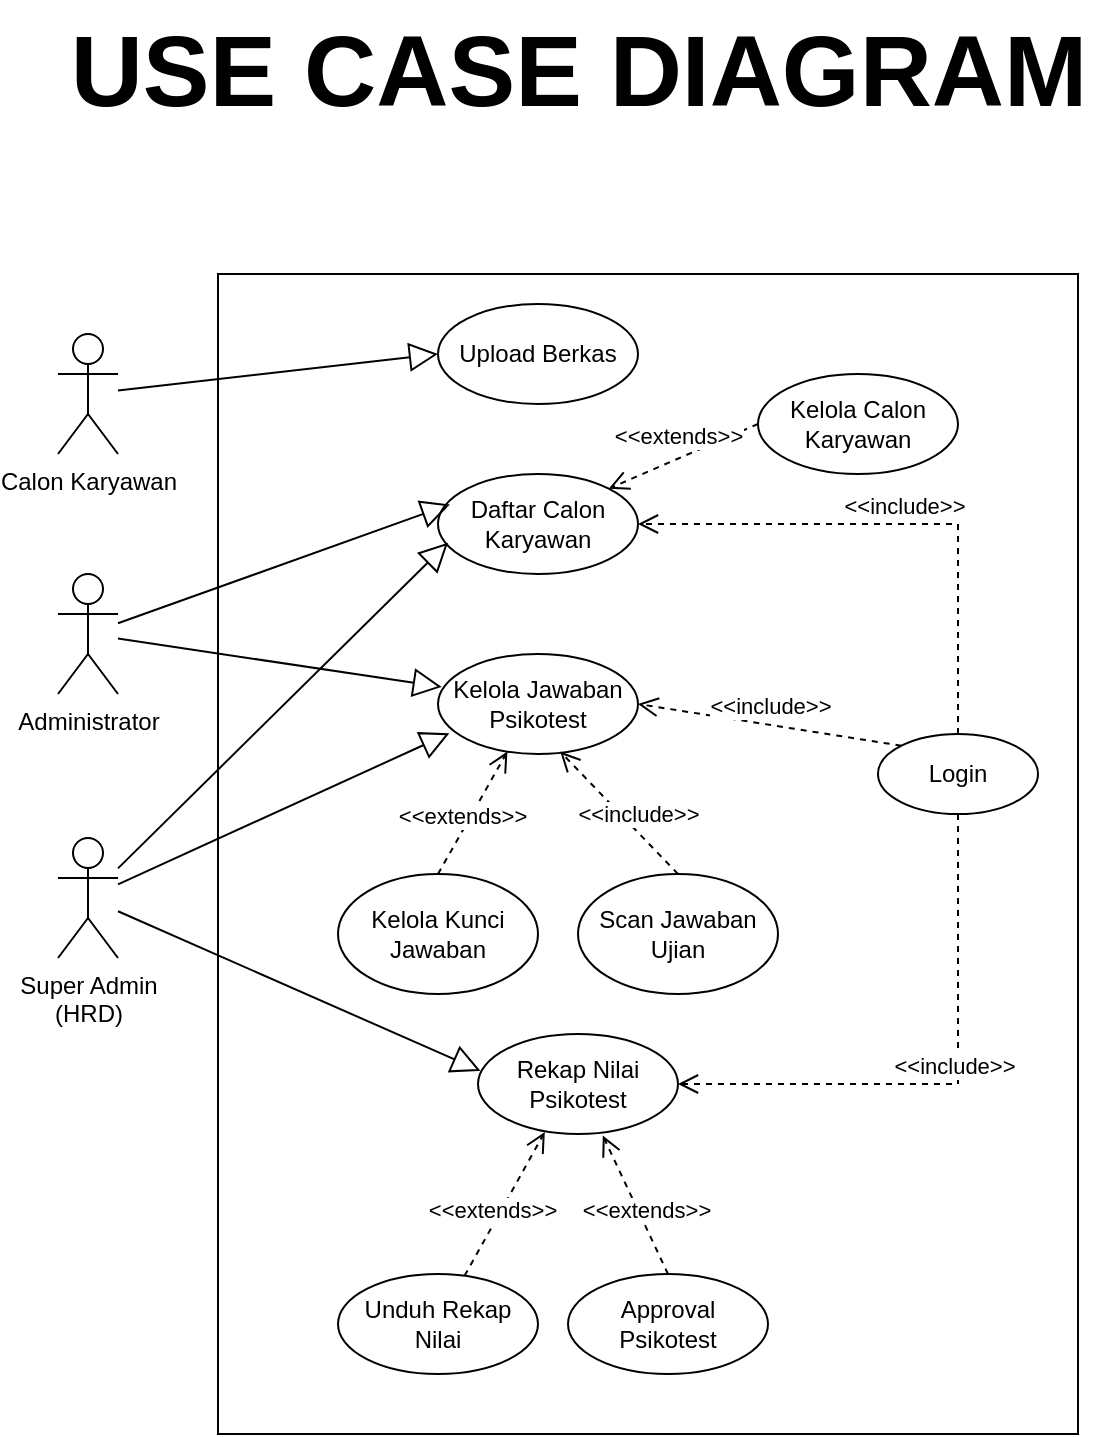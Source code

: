 <mxfile version="26.0.11" pages="2">
  <diagram name="USE CASE DIAGRAM" id="6T4qsqivxqvrZ7MX3iYm">
    <mxGraphModel dx="2100" dy="1044" grid="1" gridSize="10" guides="1" tooltips="1" connect="1" arrows="1" fold="1" page="1" pageScale="1" pageWidth="850" pageHeight="1100" math="0" shadow="0">
      <root>
        <mxCell id="0" />
        <mxCell id="1" parent="0" />
        <mxCell id="-LnCVVdrkijfgitVFEL--1" value="Calon Karyawan" style="shape=umlActor;verticalLabelPosition=bottom;verticalAlign=top;html=1;outlineConnect=0;" parent="1" vertex="1">
          <mxGeometry x="70" y="200" width="30" height="60" as="geometry" />
        </mxCell>
        <mxCell id="-LnCVVdrkijfgitVFEL--4" value="" style="html=1;whiteSpace=wrap;fillColor=default;glass=0;rounded=0;shadow=0;" parent="1" vertex="1">
          <mxGeometry x="150" y="170" width="430" height="580" as="geometry" />
        </mxCell>
        <mxCell id="-LnCVVdrkijfgitVFEL--5" value="Super Admin&lt;br&gt;(HRD)" style="shape=umlActor;verticalLabelPosition=bottom;verticalAlign=top;html=1;outlineConnect=0;" parent="1" vertex="1">
          <mxGeometry x="70" y="452" width="30" height="60" as="geometry" />
        </mxCell>
        <mxCell id="-LnCVVdrkijfgitVFEL--6" value="Login" style="ellipse;whiteSpace=wrap;html=1;" parent="1" vertex="1">
          <mxGeometry x="480" y="400" width="80" height="40" as="geometry" />
        </mxCell>
        <mxCell id="-LnCVVdrkijfgitVFEL--7" value="Upload Berkas" style="ellipse;whiteSpace=wrap;html=1;" parent="1" vertex="1">
          <mxGeometry x="260" y="185" width="100" height="50" as="geometry" />
        </mxCell>
        <mxCell id="-LnCVVdrkijfgitVFEL--8" value="Kelola Jawaban Psikotest" style="ellipse;whiteSpace=wrap;html=1;" parent="1" vertex="1">
          <mxGeometry x="260" y="360" width="100" height="50" as="geometry" />
        </mxCell>
        <mxCell id="-LnCVVdrkijfgitVFEL--9" value="Daftar Calon Karyawan" style="ellipse;whiteSpace=wrap;html=1;" parent="1" vertex="1">
          <mxGeometry x="260" y="270" width="100" height="50" as="geometry" />
        </mxCell>
        <mxCell id="-LnCVVdrkijfgitVFEL--10" value="Approval&lt;div&gt;Psikotest&lt;/div&gt;" style="ellipse;whiteSpace=wrap;html=1;" parent="1" vertex="1">
          <mxGeometry x="325" y="670" width="100" height="50" as="geometry" />
        </mxCell>
        <mxCell id="-LnCVVdrkijfgitVFEL--24" value="&amp;lt;&amp;lt;include&amp;gt;&amp;gt;" style="html=1;verticalAlign=bottom;endArrow=open;dashed=1;endSize=8;curved=0;rounded=0;exitX=0.5;exitY=0;exitDx=0;exitDy=0;entryX=1;entryY=0.5;entryDx=0;entryDy=0;" parent="1" source="-LnCVVdrkijfgitVFEL--6" target="-LnCVVdrkijfgitVFEL--9" edge="1">
          <mxGeometry relative="1" as="geometry">
            <mxPoint x="440" y="384.5" as="sourcePoint" />
            <mxPoint x="350" y="385" as="targetPoint" />
            <Array as="points">
              <mxPoint x="520" y="295" />
            </Array>
          </mxGeometry>
        </mxCell>
        <mxCell id="-LnCVVdrkijfgitVFEL--26" value="&amp;lt;&amp;lt;include&amp;gt;&amp;gt;" style="html=1;verticalAlign=bottom;endArrow=open;dashed=1;endSize=8;curved=0;rounded=0;exitX=0.5;exitY=1;exitDx=0;exitDy=0;entryX=1;entryY=0.5;entryDx=0;entryDy=0;" parent="1" source="-LnCVVdrkijfgitVFEL--6" target="7Te8VOhXa30SamZNzAqr-4" edge="1">
          <mxGeometry relative="1" as="geometry">
            <mxPoint x="477" y="460" as="sourcePoint" />
            <mxPoint x="360" y="695" as="targetPoint" />
            <Array as="points">
              <mxPoint x="520" y="575" />
            </Array>
          </mxGeometry>
        </mxCell>
        <mxCell id="-LnCVVdrkijfgitVFEL--27" value="&amp;lt;&amp;lt;include&amp;gt;&amp;gt;" style="html=1;verticalAlign=bottom;endArrow=open;dashed=1;endSize=8;curved=0;rounded=0;exitX=0;exitY=0;exitDx=0;exitDy=0;entryX=1;entryY=0.5;entryDx=0;entryDy=0;" parent="1" source="-LnCVVdrkijfgitVFEL--6" target="-LnCVVdrkijfgitVFEL--8" edge="1">
          <mxGeometry relative="1" as="geometry">
            <mxPoint x="480" y="207.5" as="sourcePoint" />
            <mxPoint x="350" y="382.5" as="targetPoint" />
          </mxGeometry>
        </mxCell>
        <mxCell id="-LnCVVdrkijfgitVFEL--29" value="" style="endArrow=block;endFill=0;endSize=12;html=1;rounded=0;entryX=0;entryY=0.5;entryDx=0;entryDy=0;horizontal=1;" parent="1" source="-LnCVVdrkijfgitVFEL--1" target="-LnCVVdrkijfgitVFEL--7" edge="1">
          <mxGeometry width="160" relative="1" as="geometry">
            <mxPoint x="110" y="270" as="sourcePoint" />
            <mxPoint x="260" y="380" as="targetPoint" />
          </mxGeometry>
        </mxCell>
        <mxCell id="-LnCVVdrkijfgitVFEL--30" value="" style="endArrow=block;endFill=0;endSize=12;html=1;rounded=0;entryX=0.057;entryY=0.793;entryDx=0;entryDy=0;entryPerimeter=0;" parent="1" source="-LnCVVdrkijfgitVFEL--5" target="-LnCVVdrkijfgitVFEL--8" edge="1">
          <mxGeometry width="160" relative="1" as="geometry">
            <mxPoint x="120" y="550" as="sourcePoint" />
            <mxPoint x="260" y="385" as="targetPoint" />
          </mxGeometry>
        </mxCell>
        <mxCell id="-LnCVVdrkijfgitVFEL--33" value="" style="endArrow=block;endFill=0;endSize=12;html=1;rounded=0;entryX=0.05;entryY=0.687;entryDx=0;entryDy=0;entryPerimeter=0;" parent="1" source="-LnCVVdrkijfgitVFEL--5" target="-LnCVVdrkijfgitVFEL--9" edge="1">
          <mxGeometry width="160" relative="1" as="geometry">
            <mxPoint x="120" y="530" as="sourcePoint" />
            <mxPoint x="270" y="305" as="targetPoint" />
          </mxGeometry>
        </mxCell>
        <mxCell id="-LnCVVdrkijfgitVFEL--36" value="USE CASE DIAGRAM" style="text;html=1;align=center;verticalAlign=middle;resizable=0;points=[];autosize=1;strokeColor=none;fillColor=none;fontStyle=1;fontSize=50;" parent="1" vertex="1">
          <mxGeometry x="70" y="33" width="520" height="70" as="geometry" />
        </mxCell>
        <mxCell id="VW0m0DfXCC-n98u10OSN-1" value="Administrator" style="shape=umlActor;verticalLabelPosition=bottom;verticalAlign=top;html=1;outlineConnect=0;" parent="1" vertex="1">
          <mxGeometry x="70" y="320" width="30" height="60" as="geometry" />
        </mxCell>
        <mxCell id="VW0m0DfXCC-n98u10OSN-5" value="" style="endArrow=block;endFill=0;endSize=12;html=1;rounded=0;entryX=0.06;entryY=0.304;entryDx=0;entryDy=0;entryPerimeter=0;" parent="1" source="VW0m0DfXCC-n98u10OSN-1" target="-LnCVVdrkijfgitVFEL--9" edge="1">
          <mxGeometry width="160" relative="1" as="geometry">
            <mxPoint x="120" y="400" as="sourcePoint" />
            <mxPoint x="770" y="295" as="targetPoint" />
          </mxGeometry>
        </mxCell>
        <mxCell id="7Te8VOhXa30SamZNzAqr-3" value="" style="endArrow=block;endFill=0;endSize=12;html=1;rounded=0;entryX=0.019;entryY=0.33;entryDx=0;entryDy=0;entryPerimeter=0;" parent="1" source="VW0m0DfXCC-n98u10OSN-1" target="-LnCVVdrkijfgitVFEL--8" edge="1">
          <mxGeometry width="160" relative="1" as="geometry">
            <mxPoint x="120" y="420" as="sourcePoint" />
            <mxPoint x="364" y="294" as="targetPoint" />
          </mxGeometry>
        </mxCell>
        <mxCell id="7Te8VOhXa30SamZNzAqr-4" value="Rekap Nilai Psikotest" style="ellipse;whiteSpace=wrap;html=1;" parent="1" vertex="1">
          <mxGeometry x="280" y="550" width="100" height="50" as="geometry" />
        </mxCell>
        <mxCell id="7Te8VOhXa30SamZNzAqr-5" value="" style="endArrow=block;endFill=0;endSize=12;html=1;rounded=0;entryX=0.012;entryY=0.368;entryDx=0;entryDy=0;entryPerimeter=0;" parent="1" source="-LnCVVdrkijfgitVFEL--5" target="7Te8VOhXa30SamZNzAqr-4" edge="1">
          <mxGeometry width="160" relative="1" as="geometry">
            <mxPoint x="120" y="580" as="sourcePoint" />
            <mxPoint x="270" y="487" as="targetPoint" />
          </mxGeometry>
        </mxCell>
        <mxCell id="7Te8VOhXa30SamZNzAqr-6" value="Unduh Rekap Nilai" style="ellipse;whiteSpace=wrap;html=1;" parent="1" vertex="1">
          <mxGeometry x="210" y="670" width="100" height="50" as="geometry" />
        </mxCell>
        <mxCell id="7Te8VOhXa30SamZNzAqr-7" value="&amp;lt;&amp;lt;extends&amp;gt;&amp;gt;" style="html=1;verticalAlign=bottom;endArrow=open;dashed=1;endSize=8;curved=0;rounded=0;entryX=0.334;entryY=0.98;entryDx=0;entryDy=0;entryPerimeter=0;" parent="1" source="7Te8VOhXa30SamZNzAqr-6" target="7Te8VOhXa30SamZNzAqr-4" edge="1">
          <mxGeometry x="-0.333" relative="1" as="geometry">
            <mxPoint x="440" y="610" as="sourcePoint" />
            <mxPoint x="310" y="745" as="targetPoint" />
            <mxPoint as="offset" />
            <Array as="points" />
          </mxGeometry>
        </mxCell>
        <mxCell id="lXcN_mgPwJIDh37Nm0o5-3" value="Kelola Kunci Jawaban" style="ellipse;whiteSpace=wrap;html=1;" parent="1" vertex="1">
          <mxGeometry x="210" y="470" width="100" height="60" as="geometry" />
        </mxCell>
        <mxCell id="lXcN_mgPwJIDh37Nm0o5-4" value="&amp;lt;&amp;lt;extends&amp;gt;&amp;gt;" style="html=1;verticalAlign=bottom;endArrow=open;dashed=1;endSize=8;curved=0;rounded=0;entryX=0.347;entryY=0.976;entryDx=0;entryDy=0;exitX=0.5;exitY=0;exitDx=0;exitDy=0;entryPerimeter=0;" parent="1" source="lXcN_mgPwJIDh37Nm0o5-3" target="-LnCVVdrkijfgitVFEL--8" edge="1">
          <mxGeometry x="-0.333" relative="1" as="geometry">
            <mxPoint x="320" y="760" as="sourcePoint" />
            <mxPoint x="320" y="710" as="targetPoint" />
            <mxPoint as="offset" />
            <Array as="points" />
          </mxGeometry>
        </mxCell>
        <mxCell id="lXcN_mgPwJIDh37Nm0o5-5" value="Kelola Calon Karyawan" style="ellipse;whiteSpace=wrap;html=1;" parent="1" vertex="1">
          <mxGeometry x="420" y="220" width="100" height="50" as="geometry" />
        </mxCell>
        <mxCell id="lXcN_mgPwJIDh37Nm0o5-6" value="&amp;lt;&amp;lt;extends&amp;gt;&amp;gt;" style="html=1;verticalAlign=bottom;endArrow=open;dashed=1;endSize=8;curved=0;rounded=0;entryX=1;entryY=0;entryDx=0;entryDy=0;exitX=0;exitY=0.5;exitDx=0;exitDy=0;" parent="1" source="lXcN_mgPwJIDh37Nm0o5-5" target="-LnCVVdrkijfgitVFEL--9" edge="1">
          <mxGeometry x="0.049" y="-2" relative="1" as="geometry">
            <mxPoint x="320" y="570" as="sourcePoint" />
            <mxPoint x="320" y="512" as="targetPoint" />
            <mxPoint as="offset" />
            <Array as="points" />
          </mxGeometry>
        </mxCell>
        <mxCell id="lXcN_mgPwJIDh37Nm0o5-8" value="&amp;lt;&amp;lt;extends&amp;gt;&amp;gt;" style="html=1;verticalAlign=bottom;endArrow=open;dashed=1;endSize=8;curved=0;rounded=0;entryX=0.624;entryY=1.016;entryDx=0;entryDy=0;exitX=0.5;exitY=0;exitDx=0;exitDy=0;entryPerimeter=0;" parent="1" source="-LnCVVdrkijfgitVFEL--10" target="7Te8VOhXa30SamZNzAqr-4" edge="1">
          <mxGeometry x="-0.333" relative="1" as="geometry">
            <mxPoint x="282" y="681" as="sourcePoint" />
            <mxPoint x="320" y="600" as="targetPoint" />
            <mxPoint as="offset" />
            <Array as="points" />
          </mxGeometry>
        </mxCell>
        <mxCell id="lXcN_mgPwJIDh37Nm0o5-9" value="Scan Jawaban Ujian" style="ellipse;whiteSpace=wrap;html=1;" parent="1" vertex="1">
          <mxGeometry x="330" y="470" width="100" height="60" as="geometry" />
        </mxCell>
        <mxCell id="lXcN_mgPwJIDh37Nm0o5-10" value="&amp;lt;&amp;lt;include&amp;gt;&amp;gt;" style="html=1;verticalAlign=bottom;endArrow=open;dashed=1;endSize=8;curved=0;rounded=0;entryX=0.611;entryY=0.976;entryDx=0;entryDy=0;exitX=0.5;exitY=0;exitDx=0;exitDy=0;entryPerimeter=0;" parent="1" source="lXcN_mgPwJIDh37Nm0o5-9" target="-LnCVVdrkijfgitVFEL--8" edge="1">
          <mxGeometry x="-0.333" relative="1" as="geometry">
            <mxPoint x="320" y="470" as="sourcePoint" />
            <mxPoint x="320" y="420" as="targetPoint" />
            <mxPoint as="offset" />
            <Array as="points" />
          </mxGeometry>
        </mxCell>
      </root>
    </mxGraphModel>
  </diagram>
  <diagram id="JDkG3bA-1qyNmmjzLE93" name="ACTIVITY DIAGRAM">
    <mxGraphModel dx="2150" dy="3070" grid="1" gridSize="10" guides="1" tooltips="1" connect="1" arrows="1" fold="1" page="1" pageScale="1" pageWidth="850" pageHeight="1100" math="0" shadow="0">
      <root>
        <mxCell id="0" />
        <mxCell id="1" parent="0" />
        <mxCell id="-dTdE7fVJizG8Fi9k5Ov-3" value="&lt;font style=&quot;font-size: 14px;&quot;&gt;HRD &amp;amp; Admin&lt;/font&gt;" style="swimlane;whiteSpace=wrap;html=1;" parent="1" vertex="1">
          <mxGeometry x="60" y="-2060" width="260" height="650" as="geometry" />
        </mxCell>
        <mxCell id="teF5q3dAIL4rEkFP2V02-22" value="" style="ellipse;html=1;shape=startState;fillColor=#000000;strokeColor=#000000;" parent="-dTdE7fVJizG8Fi9k5Ov-3" vertex="1">
          <mxGeometry x="105" y="40" width="30" height="30" as="geometry" />
        </mxCell>
        <mxCell id="teF5q3dAIL4rEkFP2V02-23" value="" style="edgeStyle=orthogonalEdgeStyle;html=1;verticalAlign=bottom;endArrow=open;endSize=8;strokeColor=#000000;rounded=0;" parent="-dTdE7fVJizG8Fi9k5Ov-3" source="teF5q3dAIL4rEkFP2V02-22" edge="1">
          <mxGeometry relative="1" as="geometry">
            <mxPoint x="120" y="120" as="targetPoint" />
          </mxGeometry>
        </mxCell>
        <mxCell id="teF5q3dAIL4rEkFP2V02-24" value="&lt;font style=&quot;font-size: 14px;&quot;&gt;Masukkan&amp;nbsp;&lt;/font&gt;&lt;div&gt;&lt;font style=&quot;font-size: 14px;&quot;&gt;Email &amp;amp; Password&lt;/font&gt;&lt;/div&gt;" style="rounded=1;whiteSpace=wrap;html=1;" parent="-dTdE7fVJizG8Fi9k5Ov-3" vertex="1">
          <mxGeometry x="35" y="265" width="160" height="60" as="geometry" />
        </mxCell>
        <mxCell id="teF5q3dAIL4rEkFP2V02-25" value="&lt;font style=&quot;font-size: 14px;&quot;&gt;Buka Website&lt;/font&gt;" style="rounded=1;whiteSpace=wrap;html=1;" parent="-dTdE7fVJizG8Fi9k5Ov-3" vertex="1">
          <mxGeometry x="60" y="120" width="120" height="60" as="geometry" />
        </mxCell>
        <mxCell id="-dTdE7fVJizG8Fi9k5Ov-8" value="&lt;font style=&quot;font-size: 14px;&quot;&gt;Sistem&lt;/font&gt;" style="swimlane;whiteSpace=wrap;html=1;" parent="1" vertex="1">
          <mxGeometry x="320" y="-2060" width="400" height="650" as="geometry" />
        </mxCell>
        <mxCell id="teF5q3dAIL4rEkFP2V02-26" value="&lt;font style=&quot;font-size: 14px;&quot;&gt;Menampilkan Halaman Login&lt;/font&gt;" style="rounded=1;whiteSpace=wrap;html=1;" parent="-dTdE7fVJizG8Fi9k5Ov-8" vertex="1">
          <mxGeometry x="71.75" y="120" width="120" height="60" as="geometry" />
        </mxCell>
        <mxCell id="teF5q3dAIL4rEkFP2V02-37" value="&lt;font style=&quot;font-size: 14px;&quot;&gt;Validasi&lt;/font&gt;" style="rounded=1;whiteSpace=wrap;html=1;" parent="-dTdE7fVJizG8Fi9k5Ov-8" vertex="1">
          <mxGeometry x="71.75" y="270" width="120" height="50" as="geometry" />
        </mxCell>
        <mxCell id="teF5q3dAIL4rEkFP2V02-33" value="" style="rhombus;whiteSpace=wrap;html=1;" parent="-dTdE7fVJizG8Fi9k5Ov-8" vertex="1">
          <mxGeometry x="113" y="380" width="37.5" height="40" as="geometry" />
        </mxCell>
        <mxCell id="teF5q3dAIL4rEkFP2V02-36" value="&lt;font style=&quot;font-size: 14px;&quot;&gt;Menampilkan Pesan&amp;nbsp;&lt;/font&gt;&lt;div&gt;&lt;font style=&quot;font-size: 14px;&quot;&gt;&quot;Email &amp;amp; Password salah&quot;&lt;/font&gt;&lt;/div&gt;" style="rounded=1;whiteSpace=wrap;html=1;" parent="-dTdE7fVJizG8Fi9k5Ov-8" vertex="1">
          <mxGeometry x="221.75" y="367.5" width="150" height="65" as="geometry" />
        </mxCell>
        <mxCell id="teF5q3dAIL4rEkFP2V02-28" value="&lt;font style=&quot;font-size: 14px;&quot;&gt;Menampilkan Dashboard&lt;/font&gt;" style="rounded=1;whiteSpace=wrap;html=1;" parent="-dTdE7fVJizG8Fi9k5Ov-8" vertex="1">
          <mxGeometry x="71.75" y="470" width="120" height="50" as="geometry" />
        </mxCell>
        <mxCell id="teF5q3dAIL4rEkFP2V02-27" style="edgeStyle=orthogonalEdgeStyle;rounded=0;orthogonalLoop=1;jettySize=auto;html=1;exitX=0.5;exitY=1;exitDx=0;exitDy=0;" parent="-dTdE7fVJizG8Fi9k5Ov-8" source="teF5q3dAIL4rEkFP2V02-37" target="teF5q3dAIL4rEkFP2V02-33" edge="1">
          <mxGeometry relative="1" as="geometry" />
        </mxCell>
        <mxCell id="teF5q3dAIL4rEkFP2V02-29" style="edgeStyle=orthogonalEdgeStyle;rounded=0;orthogonalLoop=1;jettySize=auto;html=1;exitX=1;exitY=0.5;exitDx=0;exitDy=0;entryX=0;entryY=0.5;entryDx=0;entryDy=0;" parent="-dTdE7fVJizG8Fi9k5Ov-8" source="teF5q3dAIL4rEkFP2V02-33" target="teF5q3dAIL4rEkFP2V02-36" edge="1">
          <mxGeometry relative="1" as="geometry" />
        </mxCell>
        <mxCell id="teF5q3dAIL4rEkFP2V02-30" value="Invalid" style="edgeLabel;html=1;align=center;verticalAlign=middle;resizable=0;points=[];" parent="teF5q3dAIL4rEkFP2V02-29" connectable="0" vertex="1">
          <mxGeometry x="-0.009" y="2" relative="1" as="geometry">
            <mxPoint as="offset" />
          </mxGeometry>
        </mxCell>
        <mxCell id="teF5q3dAIL4rEkFP2V02-31" style="edgeStyle=orthogonalEdgeStyle;rounded=0;orthogonalLoop=1;jettySize=auto;html=1;exitX=0.5;exitY=1;exitDx=0;exitDy=0;" parent="-dTdE7fVJizG8Fi9k5Ov-8" source="teF5q3dAIL4rEkFP2V02-33" target="teF5q3dAIL4rEkFP2V02-28" edge="1">
          <mxGeometry relative="1" as="geometry" />
        </mxCell>
        <mxCell id="teF5q3dAIL4rEkFP2V02-32" value="Valid" style="edgeLabel;html=1;align=center;verticalAlign=middle;resizable=0;points=[];" parent="teF5q3dAIL4rEkFP2V02-31" connectable="0" vertex="1">
          <mxGeometry x="-0.332" y="1" relative="1" as="geometry">
            <mxPoint as="offset" />
          </mxGeometry>
        </mxCell>
        <mxCell id="teF5q3dAIL4rEkFP2V02-34" style="edgeStyle=orthogonalEdgeStyle;rounded=0;orthogonalLoop=1;jettySize=auto;html=1;exitX=0.5;exitY=1;exitDx=0;exitDy=0;entryX=0.5;entryY=0;entryDx=0;entryDy=0;" parent="-dTdE7fVJizG8Fi9k5Ov-8" target="teF5q3dAIL4rEkFP2V02-35" edge="1">
          <mxGeometry relative="1" as="geometry">
            <mxPoint x="131.75" y="520" as="sourcePoint" />
          </mxGeometry>
        </mxCell>
        <mxCell id="teF5q3dAIL4rEkFP2V02-35" value="" style="ellipse;html=1;shape=endState;fillColor=#000000;strokeColor=#000000;" parent="-dTdE7fVJizG8Fi9k5Ov-8" vertex="1">
          <mxGeometry x="116.75" y="570" width="30" height="30" as="geometry" />
        </mxCell>
        <mxCell id="5wGosOrmhJM1EIbnfrxs-1" value="Login" style="text;html=1;align=center;verticalAlign=middle;resizable=0;points=[];autosize=1;strokeColor=none;fillColor=none;fontStyle=1;fontSize=50;" parent="1" vertex="1">
          <mxGeometry x="50" y="-2170" width="150" height="70" as="geometry" />
        </mxCell>
        <mxCell id="teF5q3dAIL4rEkFP2V02-20" style="edgeStyle=orthogonalEdgeStyle;rounded=0;orthogonalLoop=1;jettySize=auto;html=1;exitX=1;exitY=0.5;exitDx=0;exitDy=0;entryX=0;entryY=0.5;entryDx=0;entryDy=0;" parent="1" source="teF5q3dAIL4rEkFP2V02-25" target="teF5q3dAIL4rEkFP2V02-26" edge="1">
          <mxGeometry relative="1" as="geometry" />
        </mxCell>
        <mxCell id="teF5q3dAIL4rEkFP2V02-21" style="edgeStyle=orthogonalEdgeStyle;rounded=0;orthogonalLoop=1;jettySize=auto;html=1;exitX=0.5;exitY=1;exitDx=0;exitDy=0;" parent="1" source="teF5q3dAIL4rEkFP2V02-26" target="teF5q3dAIL4rEkFP2V02-24" edge="1">
          <mxGeometry relative="1" as="geometry">
            <mxPoint x="26" y="-1810" as="targetPoint" />
          </mxGeometry>
        </mxCell>
        <mxCell id="teF5q3dAIL4rEkFP2V02-38" style="edgeStyle=orthogonalEdgeStyle;rounded=0;orthogonalLoop=1;jettySize=auto;html=1;exitX=1;exitY=0.5;exitDx=0;exitDy=0;entryX=0;entryY=0.5;entryDx=0;entryDy=0;" parent="1" source="teF5q3dAIL4rEkFP2V02-24" target="teF5q3dAIL4rEkFP2V02-37" edge="1">
          <mxGeometry relative="1" as="geometry" />
        </mxCell>
        <mxCell id="teF5q3dAIL4rEkFP2V02-39" value="" style="group" parent="1" vertex="1" connectable="0">
          <mxGeometry x="895" y="-2060" width="750" height="680" as="geometry" />
        </mxCell>
        <mxCell id="teF5q3dAIL4rEkFP2V02-40" style="edgeStyle=orthogonalEdgeStyle;rounded=0;orthogonalLoop=1;jettySize=auto;html=1;exitX=1;exitY=0.5;exitDx=0;exitDy=0;entryX=0;entryY=0.5;entryDx=0;entryDy=0;" parent="teF5q3dAIL4rEkFP2V02-39" source="teF5q3dAIL4rEkFP2V02-44" target="teF5q3dAIL4rEkFP2V02-57" edge="1">
          <mxGeometry relative="1" as="geometry" />
        </mxCell>
        <mxCell id="teF5q3dAIL4rEkFP2V02-41" style="edgeStyle=orthogonalEdgeStyle;rounded=0;orthogonalLoop=1;jettySize=auto;html=1;exitX=1;exitY=0.5;exitDx=0;exitDy=0;entryX=0;entryY=0.5;entryDx=0;entryDy=0;" parent="teF5q3dAIL4rEkFP2V02-39" source="teF5q3dAIL4rEkFP2V02-45" target="teF5q3dAIL4rEkFP2V02-56" edge="1">
          <mxGeometry relative="1" as="geometry" />
        </mxCell>
        <mxCell id="teF5q3dAIL4rEkFP2V02-42" style="edgeStyle=orthogonalEdgeStyle;rounded=0;orthogonalLoop=1;jettySize=auto;html=1;exitX=0.5;exitY=1;exitDx=0;exitDy=0;entryX=0.5;entryY=0;entryDx=0;entryDy=0;" parent="teF5q3dAIL4rEkFP2V02-39" source="teF5q3dAIL4rEkFP2V02-56" target="teF5q3dAIL4rEkFP2V02-44" edge="1">
          <mxGeometry relative="1" as="geometry" />
        </mxCell>
        <mxCell id="teF5q3dAIL4rEkFP2V02-43" value="&lt;span style=&quot;font-size: 14px;&quot;&gt;HRD &amp;amp; Admin&lt;/span&gt;" style="swimlane;whiteSpace=wrap;html=1;startSize=23;" parent="teF5q3dAIL4rEkFP2V02-39" vertex="1">
          <mxGeometry width="309.75" height="680" as="geometry" />
        </mxCell>
        <mxCell id="teF5q3dAIL4rEkFP2V02-44" value="&lt;div&gt;&lt;span style=&quot;background-color: transparent; color: light-dark(rgb(0, 0, 0), rgb(255, 255, 255));&quot;&gt;&lt;font style=&quot;font-size: 14px;&quot;&gt;Konfirmasi Logout&amp;nbsp;&lt;/font&gt;&lt;/span&gt;&lt;/div&gt;" style="rounded=1;whiteSpace=wrap;html=1;" parent="teF5q3dAIL4rEkFP2V02-43" vertex="1">
          <mxGeometry x="87.25" y="260" width="135.25" height="65" as="geometry" />
        </mxCell>
        <mxCell id="teF5q3dAIL4rEkFP2V02-45" value="&lt;font style=&quot;font-size: 14px;&quot;&gt;Pilih Menu&amp;nbsp;&lt;/font&gt;&lt;div&gt;&lt;font style=&quot;font-size: 14px;&quot;&gt;&quot; Logout &quot;&lt;/font&gt;&lt;/div&gt;" style="rounded=1;whiteSpace=wrap;html=1;" parent="teF5q3dAIL4rEkFP2V02-43" vertex="1">
          <mxGeometry x="93.88" y="140" width="122" height="60" as="geometry" />
        </mxCell>
        <mxCell id="teF5q3dAIL4rEkFP2V02-46" style="edgeStyle=orthogonalEdgeStyle;rounded=0;orthogonalLoop=1;jettySize=auto;html=1;exitX=0.5;exitY=1;exitDx=0;exitDy=0;entryX=0.5;entryY=0;entryDx=0;entryDy=0;" parent="teF5q3dAIL4rEkFP2V02-43" source="teF5q3dAIL4rEkFP2V02-47" target="teF5q3dAIL4rEkFP2V02-45" edge="1">
          <mxGeometry relative="1" as="geometry" />
        </mxCell>
        <mxCell id="teF5q3dAIL4rEkFP2V02-47" value="" style="ellipse;html=1;shape=startState;fillColor=#000000;strokeColor=#000000;" parent="teF5q3dAIL4rEkFP2V02-43" vertex="1">
          <mxGeometry x="139.88" y="70" width="30" height="30" as="geometry" />
        </mxCell>
        <mxCell id="teF5q3dAIL4rEkFP2V02-48" value="&lt;font style=&quot;font-size: 14px;&quot;&gt;Sistem&lt;/font&gt;" style="swimlane;whiteSpace=wrap;html=1;" parent="teF5q3dAIL4rEkFP2V02-39" vertex="1">
          <mxGeometry x="309.75" width="440.25" height="680" as="geometry" />
        </mxCell>
        <mxCell id="teF5q3dAIL4rEkFP2V02-49" value="&lt;font style=&quot;font-size: 14px;&quot;&gt;Keluar&lt;/font&gt;" style="rounded=1;whiteSpace=wrap;html=1;" parent="teF5q3dAIL4rEkFP2V02-48" vertex="1">
          <mxGeometry x="60.5" y="410" width="103" height="50" as="geometry" />
        </mxCell>
        <mxCell id="teF5q3dAIL4rEkFP2V02-50" value="&lt;font style=&quot;font-size: 14px;&quot;&gt;Kembali Ke&amp;nbsp;&lt;/font&gt;&lt;div&gt;&lt;font style=&quot;font-size: 14px;&quot;&gt;Dashboard&lt;/font&gt;&lt;/div&gt;" style="rounded=1;whiteSpace=wrap;html=1;" parent="teF5q3dAIL4rEkFP2V02-48" vertex="1">
          <mxGeometry x="240.25" y="410" width="150" height="50" as="geometry" />
        </mxCell>
        <mxCell id="teF5q3dAIL4rEkFP2V02-51" style="edgeStyle=orthogonalEdgeStyle;rounded=0;orthogonalLoop=1;jettySize=auto;html=1;exitX=0.5;exitY=1;exitDx=0;exitDy=0;entryX=0.5;entryY=0;entryDx=0;entryDy=0;" parent="teF5q3dAIL4rEkFP2V02-48" source="teF5q3dAIL4rEkFP2V02-52" target="teF5q3dAIL4rEkFP2V02-54" edge="1">
          <mxGeometry relative="1" as="geometry" />
        </mxCell>
        <mxCell id="teF5q3dAIL4rEkFP2V02-52" value="&lt;font style=&quot;font-size: 14px;&quot;&gt;Kembali ke&amp;nbsp;&lt;/font&gt;&lt;div&gt;&lt;font style=&quot;font-size: 14px;&quot;&gt;Login&lt;/font&gt;&lt;/div&gt;" style="rounded=1;whiteSpace=wrap;html=1;" parent="teF5q3dAIL4rEkFP2V02-48" vertex="1">
          <mxGeometry x="47.5" y="490" width="129" height="60" as="geometry" />
        </mxCell>
        <mxCell id="teF5q3dAIL4rEkFP2V02-53" style="edgeStyle=orthogonalEdgeStyle;rounded=0;orthogonalLoop=1;jettySize=auto;html=1;exitX=0.5;exitY=1;exitDx=0;exitDy=0;" parent="teF5q3dAIL4rEkFP2V02-48" source="teF5q3dAIL4rEkFP2V02-49" target="teF5q3dAIL4rEkFP2V02-52" edge="1">
          <mxGeometry relative="1" as="geometry" />
        </mxCell>
        <mxCell id="teF5q3dAIL4rEkFP2V02-54" value="" style="ellipse;html=1;shape=endState;fillColor=#000000;strokeColor=#000000;" parent="teF5q3dAIL4rEkFP2V02-48" vertex="1">
          <mxGeometry x="176.5" y="610" width="30" height="30" as="geometry" />
        </mxCell>
        <mxCell id="teF5q3dAIL4rEkFP2V02-55" style="edgeStyle=orthogonalEdgeStyle;rounded=0;orthogonalLoop=1;jettySize=auto;html=1;exitX=0.5;exitY=1;exitDx=0;exitDy=0;entryX=1;entryY=0.5;entryDx=0;entryDy=0;" parent="teF5q3dAIL4rEkFP2V02-48" source="teF5q3dAIL4rEkFP2V02-50" target="teF5q3dAIL4rEkFP2V02-54" edge="1">
          <mxGeometry relative="1" as="geometry" />
        </mxCell>
        <mxCell id="teF5q3dAIL4rEkFP2V02-56" value="&lt;font style=&quot;font-size: 14px;&quot;&gt;Menampilkan&amp;nbsp;&lt;/font&gt;&lt;div&gt;&lt;font style=&quot;font-size: 14px;&quot;&gt;confirmation pop-up&lt;/font&gt;&lt;/div&gt;" style="rounded=1;whiteSpace=wrap;html=1;" parent="teF5q3dAIL4rEkFP2V02-48" vertex="1">
          <mxGeometry x="133" y="140" width="144.75" height="60" as="geometry" />
        </mxCell>
        <mxCell id="teF5q3dAIL4rEkFP2V02-57" value="&lt;font style=&quot;font-size: 14px;&quot;&gt;Validasi&amp;nbsp;&lt;/font&gt;&lt;div&gt;&lt;font style=&quot;font-size: 14px;&quot;&gt;konfirmasi&lt;/font&gt;&lt;/div&gt;" style="rounded=1;whiteSpace=wrap;html=1;" parent="teF5q3dAIL4rEkFP2V02-48" vertex="1">
          <mxGeometry x="145.38" y="267.5" width="120" height="50" as="geometry" />
        </mxCell>
        <mxCell id="teF5q3dAIL4rEkFP2V02-58" value="" style="rhombus;whiteSpace=wrap;html=1;" parent="teF5q3dAIL4rEkFP2V02-48" vertex="1">
          <mxGeometry x="186.63" y="350" width="37.5" height="40" as="geometry" />
        </mxCell>
        <mxCell id="teF5q3dAIL4rEkFP2V02-59" style="edgeStyle=orthogonalEdgeStyle;rounded=0;orthogonalLoop=1;jettySize=auto;html=1;exitX=0.5;exitY=1;exitDx=0;exitDy=0;" parent="teF5q3dAIL4rEkFP2V02-48" source="teF5q3dAIL4rEkFP2V02-57" target="teF5q3dAIL4rEkFP2V02-58" edge="1">
          <mxGeometry relative="1" as="geometry" />
        </mxCell>
        <mxCell id="teF5q3dAIL4rEkFP2V02-60" style="edgeStyle=orthogonalEdgeStyle;rounded=0;orthogonalLoop=1;jettySize=auto;html=1;exitX=0;exitY=0.5;exitDx=0;exitDy=0;entryX=0.5;entryY=0;entryDx=0;entryDy=0;" parent="teF5q3dAIL4rEkFP2V02-48" source="teF5q3dAIL4rEkFP2V02-58" target="teF5q3dAIL4rEkFP2V02-49" edge="1">
          <mxGeometry relative="1" as="geometry" />
        </mxCell>
        <mxCell id="teF5q3dAIL4rEkFP2V02-61" value="Ya" style="edgeLabel;html=1;align=center;verticalAlign=middle;resizable=0;points=[];" parent="teF5q3dAIL4rEkFP2V02-60" connectable="0" vertex="1">
          <mxGeometry x="-0.523" y="2" relative="1" as="geometry">
            <mxPoint as="offset" />
          </mxGeometry>
        </mxCell>
        <mxCell id="teF5q3dAIL4rEkFP2V02-62" style="edgeStyle=orthogonalEdgeStyle;rounded=0;orthogonalLoop=1;jettySize=auto;html=1;exitX=1;exitY=0.5;exitDx=0;exitDy=0;entryX=0.5;entryY=0;entryDx=0;entryDy=0;" parent="teF5q3dAIL4rEkFP2V02-48" source="teF5q3dAIL4rEkFP2V02-58" target="teF5q3dAIL4rEkFP2V02-50" edge="1">
          <mxGeometry relative="1" as="geometry" />
        </mxCell>
        <mxCell id="teF5q3dAIL4rEkFP2V02-63" value="Tidak" style="edgeLabel;html=1;align=center;verticalAlign=middle;resizable=0;points=[];" parent="teF5q3dAIL4rEkFP2V02-62" connectable="0" vertex="1">
          <mxGeometry x="-0.429" y="-1" relative="1" as="geometry">
            <mxPoint as="offset" />
          </mxGeometry>
        </mxCell>
        <mxCell id="teF5q3dAIL4rEkFP2V02-64" value="Logout" style="text;html=1;align=center;verticalAlign=middle;resizable=0;points=[];autosize=1;strokeColor=none;fillColor=none;fontStyle=1;fontSize=50;" parent="1" vertex="1">
          <mxGeometry x="890" y="-2170" width="180" height="70" as="geometry" />
        </mxCell>
        <mxCell id="f52TMN1NGTrrrHh_Enjg-1" value="&lt;font style=&quot;font-size: 14px;&quot;&gt;Calon Karyawan&lt;/font&gt;" style="swimlane;whiteSpace=wrap;html=1;" parent="1" vertex="1">
          <mxGeometry x="50" y="-990" width="260" height="990" as="geometry" />
        </mxCell>
        <mxCell id="f52TMN1NGTrrrHh_Enjg-2" value="" style="ellipse;html=1;shape=startState;fillColor=#000000;strokeColor=#000000;" parent="f52TMN1NGTrrrHh_Enjg-1" vertex="1">
          <mxGeometry x="105" y="40" width="30" height="30" as="geometry" />
        </mxCell>
        <mxCell id="f52TMN1NGTrrrHh_Enjg-3" value="" style="edgeStyle=orthogonalEdgeStyle;html=1;verticalAlign=bottom;endArrow=open;endSize=8;strokeColor=#000000;rounded=0;" parent="f52TMN1NGTrrrHh_Enjg-1" source="f52TMN1NGTrrrHh_Enjg-2" edge="1">
          <mxGeometry relative="1" as="geometry">
            <mxPoint x="120" y="120" as="targetPoint" />
          </mxGeometry>
        </mxCell>
        <mxCell id="f52TMN1NGTrrrHh_Enjg-4" value="&lt;span style=&quot;font-size: 14px;&quot;&gt;Pilih Berkas (KTP&amp;amp;CV)&lt;/span&gt;" style="rounded=1;whiteSpace=wrap;html=1;" parent="f52TMN1NGTrrrHh_Enjg-1" vertex="1">
          <mxGeometry x="35" y="265" width="160" height="60" as="geometry" />
        </mxCell>
        <mxCell id="f52TMN1NGTrrrHh_Enjg-5" value="&lt;font style=&quot;font-size: 14px;&quot;&gt;Buka Website&lt;/font&gt;" style="rounded=1;whiteSpace=wrap;html=1;" parent="f52TMN1NGTrrrHh_Enjg-1" vertex="1">
          <mxGeometry x="60" y="120" width="120" height="60" as="geometry" />
        </mxCell>
        <mxCell id="BM5nrXmQu21H2nTiz4BQ-4" value="&lt;span style=&quot;font-size: 14px;&quot;&gt;Memeriksa data dan melakukan upload berkas&lt;/span&gt;" style="rounded=1;whiteSpace=wrap;html=1;" parent="f52TMN1NGTrrrHh_Enjg-1" vertex="1">
          <mxGeometry x="80" y="652" width="120" height="50" as="geometry" />
        </mxCell>
        <mxCell id="f52TMN1NGTrrrHh_Enjg-6" value="&lt;font style=&quot;font-size: 14px;&quot;&gt;Sistem&lt;/font&gt;" style="swimlane;whiteSpace=wrap;html=1;" parent="1" vertex="1">
          <mxGeometry x="310" y="-990" width="410" height="990" as="geometry" />
        </mxCell>
        <mxCell id="f52TMN1NGTrrrHh_Enjg-7" value="&lt;font style=&quot;font-size: 14px;&quot;&gt;Menampilkan Form Upload Berkas&lt;/font&gt;" style="rounded=1;whiteSpace=wrap;html=1;" parent="f52TMN1NGTrrrHh_Enjg-6" vertex="1">
          <mxGeometry x="71.75" y="120" width="120" height="60" as="geometry" />
        </mxCell>
        <mxCell id="f52TMN1NGTrrrHh_Enjg-8" value="&lt;font style=&quot;font-size: 14px;&quot;&gt;Validasi&lt;/font&gt;" style="rounded=1;whiteSpace=wrap;html=1;" parent="f52TMN1NGTrrrHh_Enjg-6" vertex="1">
          <mxGeometry x="71.75" y="270" width="120" height="50" as="geometry" />
        </mxCell>
        <mxCell id="f52TMN1NGTrrrHh_Enjg-9" value="" style="rhombus;whiteSpace=wrap;html=1;" parent="f52TMN1NGTrrrHh_Enjg-6" vertex="1">
          <mxGeometry x="113" y="380" width="37.5" height="40" as="geometry" />
        </mxCell>
        <mxCell id="f52TMN1NGTrrrHh_Enjg-10" value="&lt;font style=&quot;font-size: 14px;&quot;&gt;Menampilkan Pesan&amp;nbsp;&lt;/font&gt;&lt;div&gt;&lt;font style=&quot;font-size: 14px;&quot;&gt;&quot;File tidak valid&quot;&lt;/font&gt;&lt;/div&gt;" style="rounded=1;whiteSpace=wrap;html=1;" parent="f52TMN1NGTrrrHh_Enjg-6" vertex="1">
          <mxGeometry x="221.75" y="367.5" width="150" height="65" as="geometry" />
        </mxCell>
        <mxCell id="BM5nrXmQu21H2nTiz4BQ-16" style="edgeStyle=orthogonalEdgeStyle;rounded=0;orthogonalLoop=1;jettySize=auto;html=1;exitX=0.5;exitY=1;exitDx=0;exitDy=0;entryX=0.5;entryY=0;entryDx=0;entryDy=0;" parent="f52TMN1NGTrrrHh_Enjg-6" source="f52TMN1NGTrrrHh_Enjg-11" target="BM5nrXmQu21H2nTiz4BQ-1" edge="1">
          <mxGeometry relative="1" as="geometry" />
        </mxCell>
        <mxCell id="f52TMN1NGTrrrHh_Enjg-11" value="&lt;span style=&quot;font-size: 14px;&quot;&gt;Pemindaian / Ekstraksi File KTP&lt;/span&gt;" style="rounded=1;whiteSpace=wrap;html=1;" parent="f52TMN1NGTrrrHh_Enjg-6" vertex="1">
          <mxGeometry x="71.75" y="470" width="120" height="50" as="geometry" />
        </mxCell>
        <mxCell id="f52TMN1NGTrrrHh_Enjg-12" style="edgeStyle=orthogonalEdgeStyle;rounded=0;orthogonalLoop=1;jettySize=auto;html=1;exitX=0.5;exitY=1;exitDx=0;exitDy=0;" parent="f52TMN1NGTrrrHh_Enjg-6" source="f52TMN1NGTrrrHh_Enjg-8" target="f52TMN1NGTrrrHh_Enjg-9" edge="1">
          <mxGeometry relative="1" as="geometry" />
        </mxCell>
        <mxCell id="f52TMN1NGTrrrHh_Enjg-13" style="edgeStyle=orthogonalEdgeStyle;rounded=0;orthogonalLoop=1;jettySize=auto;html=1;exitX=1;exitY=0.5;exitDx=0;exitDy=0;entryX=0;entryY=0.5;entryDx=0;entryDy=0;" parent="f52TMN1NGTrrrHh_Enjg-6" source="f52TMN1NGTrrrHh_Enjg-9" target="f52TMN1NGTrrrHh_Enjg-10" edge="1">
          <mxGeometry relative="1" as="geometry" />
        </mxCell>
        <mxCell id="f52TMN1NGTrrrHh_Enjg-14" value="Invalid" style="edgeLabel;html=1;align=center;verticalAlign=middle;resizable=0;points=[];" parent="f52TMN1NGTrrrHh_Enjg-13" connectable="0" vertex="1">
          <mxGeometry x="-0.009" y="2" relative="1" as="geometry">
            <mxPoint as="offset" />
          </mxGeometry>
        </mxCell>
        <mxCell id="f52TMN1NGTrrrHh_Enjg-15" style="edgeStyle=orthogonalEdgeStyle;rounded=0;orthogonalLoop=1;jettySize=auto;html=1;exitX=0.5;exitY=1;exitDx=0;exitDy=0;" parent="f52TMN1NGTrrrHh_Enjg-6" source="f52TMN1NGTrrrHh_Enjg-9" target="f52TMN1NGTrrrHh_Enjg-11" edge="1">
          <mxGeometry relative="1" as="geometry" />
        </mxCell>
        <mxCell id="f52TMN1NGTrrrHh_Enjg-16" value="Valid" style="edgeLabel;html=1;align=center;verticalAlign=middle;resizable=0;points=[];" parent="f52TMN1NGTrrrHh_Enjg-15" connectable="0" vertex="1">
          <mxGeometry x="-0.332" y="1" relative="1" as="geometry">
            <mxPoint as="offset" />
          </mxGeometry>
        </mxCell>
        <mxCell id="f52TMN1NGTrrrHh_Enjg-18" value="" style="ellipse;html=1;shape=endState;fillColor=#000000;strokeColor=#000000;" parent="f52TMN1NGTrrrHh_Enjg-6" vertex="1">
          <mxGeometry x="116.75" y="930" width="30" height="30" as="geometry" />
        </mxCell>
        <mxCell id="BM5nrXmQu21H2nTiz4BQ-11" style="edgeStyle=orthogonalEdgeStyle;rounded=0;orthogonalLoop=1;jettySize=auto;html=1;exitX=1;exitY=0.5;exitDx=0;exitDy=0;entryX=0;entryY=0.5;entryDx=0;entryDy=0;" parent="f52TMN1NGTrrrHh_Enjg-6" source="BM5nrXmQu21H2nTiz4BQ-1" target="BM5nrXmQu21H2nTiz4BQ-2" edge="1">
          <mxGeometry relative="1" as="geometry" />
        </mxCell>
        <mxCell id="BM5nrXmQu21H2nTiz4BQ-12" value="Ya" style="edgeLabel;html=1;align=center;verticalAlign=middle;resizable=0;points=[];" parent="BM5nrXmQu21H2nTiz4BQ-11" vertex="1" connectable="0">
          <mxGeometry x="-0.395" y="2" relative="1" as="geometry">
            <mxPoint as="offset" />
          </mxGeometry>
        </mxCell>
        <mxCell id="BM5nrXmQu21H2nTiz4BQ-15" value="Tidak" style="edgeLabel;html=1;align=center;verticalAlign=middle;resizable=0;points=[];" parent="BM5nrXmQu21H2nTiz4BQ-11" vertex="1" connectable="0">
          <mxGeometry x="-0.412" y="4" relative="1" as="geometry">
            <mxPoint as="offset" />
          </mxGeometry>
        </mxCell>
        <mxCell id="BM5nrXmQu21H2nTiz4BQ-17" style="edgeStyle=orthogonalEdgeStyle;rounded=0;orthogonalLoop=1;jettySize=auto;html=1;exitX=0.5;exitY=1;exitDx=0;exitDy=0;entryX=0.5;entryY=0;entryDx=0;entryDy=0;" parent="f52TMN1NGTrrrHh_Enjg-6" source="BM5nrXmQu21H2nTiz4BQ-1" target="BM5nrXmQu21H2nTiz4BQ-3" edge="1">
          <mxGeometry relative="1" as="geometry">
            <mxPoint x="240" y="670" as="targetPoint" />
          </mxGeometry>
        </mxCell>
        <mxCell id="BM5nrXmQu21H2nTiz4BQ-1" value="Berhasil Dipindai ?" style="rhombus;whiteSpace=wrap;html=1;" parent="f52TMN1NGTrrrHh_Enjg-6" vertex="1">
          <mxGeometry x="91.5" y="546" width="80.5" height="70" as="geometry" />
        </mxCell>
        <mxCell id="BM5nrXmQu21H2nTiz4BQ-2" value="&lt;span style=&quot;font-size: 14px;&quot;&gt;Menampilkan pesan &quot;File gagal dipindai&quot;&lt;/span&gt;" style="rounded=1;whiteSpace=wrap;html=1;" parent="f52TMN1NGTrrrHh_Enjg-6" vertex="1">
          <mxGeometry x="236.75" y="556" width="120" height="50" as="geometry" />
        </mxCell>
        <mxCell id="BM5nrXmQu21H2nTiz4BQ-3" value="&lt;span style=&quot;font-size: 14px;&quot;&gt;Menampilkan hasil ekstraksi ke form input&lt;/span&gt;" style="rounded=1;whiteSpace=wrap;html=1;" parent="f52TMN1NGTrrrHh_Enjg-6" vertex="1">
          <mxGeometry x="71.75" y="652" width="120" height="50" as="geometry" />
        </mxCell>
        <mxCell id="BM5nrXmQu21H2nTiz4BQ-20" style="edgeStyle=orthogonalEdgeStyle;rounded=0;orthogonalLoop=1;jettySize=auto;html=1;exitX=1;exitY=0.5;exitDx=0;exitDy=0;entryX=0;entryY=0.5;entryDx=0;entryDy=0;" parent="f52TMN1NGTrrrHh_Enjg-6" source="BM5nrXmQu21H2nTiz4BQ-5" target="BM5nrXmQu21H2nTiz4BQ-6" edge="1">
          <mxGeometry relative="1" as="geometry" />
        </mxCell>
        <mxCell id="BM5nrXmQu21H2nTiz4BQ-22" value="Invalid" style="edgeLabel;html=1;align=center;verticalAlign=middle;resizable=0;points=[];" parent="BM5nrXmQu21H2nTiz4BQ-20" vertex="1" connectable="0">
          <mxGeometry x="-0.489" y="2" relative="1" as="geometry">
            <mxPoint x="8" as="offset" />
          </mxGeometry>
        </mxCell>
        <mxCell id="BM5nrXmQu21H2nTiz4BQ-21" style="edgeStyle=orthogonalEdgeStyle;rounded=0;orthogonalLoop=1;jettySize=auto;html=1;exitX=0.5;exitY=1;exitDx=0;exitDy=0;entryX=0.5;entryY=0;entryDx=0;entryDy=0;" parent="f52TMN1NGTrrrHh_Enjg-6" source="BM5nrXmQu21H2nTiz4BQ-5" target="BM5nrXmQu21H2nTiz4BQ-7" edge="1">
          <mxGeometry relative="1" as="geometry" />
        </mxCell>
        <mxCell id="BM5nrXmQu21H2nTiz4BQ-23" value="Valid" style="edgeLabel;html=1;align=center;verticalAlign=middle;resizable=0;points=[];" parent="BM5nrXmQu21H2nTiz4BQ-21" vertex="1" connectable="0">
          <mxGeometry x="-0.169" y="1" relative="1" as="geometry">
            <mxPoint as="offset" />
          </mxGeometry>
        </mxCell>
        <mxCell id="BM5nrXmQu21H2nTiz4BQ-5" value="" style="rhombus;whiteSpace=wrap;html=1;" parent="f52TMN1NGTrrrHh_Enjg-6" vertex="1">
          <mxGeometry x="113" y="737" width="37.5" height="40" as="geometry" />
        </mxCell>
        <mxCell id="BM5nrXmQu21H2nTiz4BQ-6" value="&lt;font style=&quot;font-size: 14px;&quot;&gt;Menampilkan Pesan&amp;nbsp;&lt;/font&gt;&lt;div&gt;&lt;font style=&quot;font-size: 14px;&quot;&gt;&quot;Harap masukan data dengan berar&quot;&lt;/font&gt;&lt;/div&gt;" style="rounded=1;whiteSpace=wrap;html=1;" parent="f52TMN1NGTrrrHh_Enjg-6" vertex="1">
          <mxGeometry x="206.75" y="724.5" width="150" height="65" as="geometry" />
        </mxCell>
        <mxCell id="BM5nrXmQu21H2nTiz4BQ-24" style="edgeStyle=orthogonalEdgeStyle;rounded=0;orthogonalLoop=1;jettySize=auto;html=1;exitX=0.5;exitY=1;exitDx=0;exitDy=0;entryX=0.5;entryY=0;entryDx=0;entryDy=0;" parent="f52TMN1NGTrrrHh_Enjg-6" source="BM5nrXmQu21H2nTiz4BQ-7" target="f52TMN1NGTrrrHh_Enjg-18" edge="1">
          <mxGeometry relative="1" as="geometry">
            <mxPoint x="131.75" y="928" as="targetPoint" />
          </mxGeometry>
        </mxCell>
        <mxCell id="BM5nrXmQu21H2nTiz4BQ-7" value="&lt;font style=&quot;font-size: 14px;&quot;&gt;Menampilkan Pesan&amp;nbsp;&lt;/font&gt;&lt;div&gt;&lt;font style=&quot;font-size: 14px;&quot;&gt;&quot;Berkas berhasil diupload&quot;&lt;/font&gt;&lt;/div&gt;" style="rounded=1;whiteSpace=wrap;html=1;" parent="f52TMN1NGTrrrHh_Enjg-6" vertex="1">
          <mxGeometry x="56.75" y="822" width="150" height="65" as="geometry" />
        </mxCell>
        <mxCell id="f52TMN1NGTrrrHh_Enjg-19" value="Upload Berkas KTP &amp;amp; CV" style="text;html=1;align=center;verticalAlign=middle;resizable=0;points=[];autosize=1;strokeColor=none;fillColor=none;fontStyle=1;fontSize=50;" parent="1" vertex="1">
          <mxGeometry x="50" y="-1100" width="590" height="70" as="geometry" />
        </mxCell>
        <mxCell id="f52TMN1NGTrrrHh_Enjg-20" style="edgeStyle=orthogonalEdgeStyle;rounded=0;orthogonalLoop=1;jettySize=auto;html=1;exitX=1;exitY=0.5;exitDx=0;exitDy=0;entryX=0;entryY=0.5;entryDx=0;entryDy=0;" parent="1" source="f52TMN1NGTrrrHh_Enjg-5" target="f52TMN1NGTrrrHh_Enjg-7" edge="1">
          <mxGeometry relative="1" as="geometry" />
        </mxCell>
        <mxCell id="f52TMN1NGTrrrHh_Enjg-21" style="edgeStyle=orthogonalEdgeStyle;rounded=0;orthogonalLoop=1;jettySize=auto;html=1;exitX=0.5;exitY=1;exitDx=0;exitDy=0;" parent="1" source="f52TMN1NGTrrrHh_Enjg-7" target="f52TMN1NGTrrrHh_Enjg-4" edge="1">
          <mxGeometry relative="1" as="geometry">
            <mxPoint x="16" y="-740" as="targetPoint" />
          </mxGeometry>
        </mxCell>
        <mxCell id="f52TMN1NGTrrrHh_Enjg-22" style="edgeStyle=orthogonalEdgeStyle;rounded=0;orthogonalLoop=1;jettySize=auto;html=1;exitX=1;exitY=0.5;exitDx=0;exitDy=0;entryX=0;entryY=0.5;entryDx=0;entryDy=0;" parent="1" source="f52TMN1NGTrrrHh_Enjg-4" target="f52TMN1NGTrrrHh_Enjg-8" edge="1">
          <mxGeometry relative="1" as="geometry" />
        </mxCell>
        <mxCell id="BM5nrXmQu21H2nTiz4BQ-18" style="edgeStyle=orthogonalEdgeStyle;rounded=0;orthogonalLoop=1;jettySize=auto;html=1;exitX=0;exitY=0.5;exitDx=0;exitDy=0;entryX=1;entryY=0.5;entryDx=0;entryDy=0;" parent="1" source="BM5nrXmQu21H2nTiz4BQ-3" target="BM5nrXmQu21H2nTiz4BQ-4" edge="1">
          <mxGeometry relative="1" as="geometry" />
        </mxCell>
        <mxCell id="BM5nrXmQu21H2nTiz4BQ-19" style="edgeStyle=orthogonalEdgeStyle;rounded=0;orthogonalLoop=1;jettySize=auto;html=1;exitX=0.5;exitY=1;exitDx=0;exitDy=0;entryX=0;entryY=0.5;entryDx=0;entryDy=0;" parent="1" source="BM5nrXmQu21H2nTiz4BQ-4" target="BM5nrXmQu21H2nTiz4BQ-5" edge="1">
          <mxGeometry relative="1" as="geometry" />
        </mxCell>
        <mxCell id="BM5nrXmQu21H2nTiz4BQ-26" value="Daftar Calon Karyawan" style="text;html=1;align=center;verticalAlign=middle;resizable=0;points=[];autosize=1;strokeColor=none;fillColor=none;fontStyle=1;fontSize=50;" parent="1" vertex="1">
          <mxGeometry x="890" y="-1100" width="540" height="70" as="geometry" />
        </mxCell>
        <mxCell id="BM5nrXmQu21H2nTiz4BQ-27" value="&lt;font style=&quot;font-size: 14px;&quot;&gt;Sistem&lt;/font&gt;" style="swimlane;whiteSpace=wrap;html=1;" parent="1" vertex="1">
          <mxGeometry x="1150" y="-991" width="400" height="990" as="geometry" />
        </mxCell>
        <mxCell id="BM5nrXmQu21H2nTiz4BQ-28" value="&lt;font style=&quot;font-size: 14px;&quot;&gt;Menampilkan Halaman Daftar Calon Karyawan&lt;/font&gt;" style="rounded=1;whiteSpace=wrap;html=1;" parent="BM5nrXmQu21H2nTiz4BQ-27" vertex="1">
          <mxGeometry x="113" y="120" width="178.25" height="60" as="geometry" />
        </mxCell>
        <mxCell id="BM5nrXmQu21H2nTiz4BQ-39" value="" style="ellipse;html=1;shape=endState;fillColor=#000000;strokeColor=#000000;" parent="BM5nrXmQu21H2nTiz4BQ-27" vertex="1">
          <mxGeometry x="191" y="831" width="30" height="30" as="geometry" />
        </mxCell>
        <mxCell id="BM5nrXmQu21H2nTiz4BQ-40" style="edgeStyle=orthogonalEdgeStyle;rounded=0;orthogonalLoop=1;jettySize=auto;html=1;exitX=0;exitY=0.5;exitDx=0;exitDy=0;entryX=0.5;entryY=0;entryDx=0;entryDy=0;" parent="BM5nrXmQu21H2nTiz4BQ-27" source="BM5nrXmQu21H2nTiz4BQ-44" target="BM5nrXmQu21H2nTiz4BQ-45" edge="1">
          <mxGeometry relative="1" as="geometry" />
        </mxCell>
        <mxCell id="BM5nrXmQu21H2nTiz4BQ-41" value="Ya" style="edgeLabel;html=1;align=center;verticalAlign=middle;resizable=0;points=[];" parent="BM5nrXmQu21H2nTiz4BQ-40" vertex="1" connectable="0">
          <mxGeometry x="-0.395" y="2" relative="1" as="geometry">
            <mxPoint as="offset" />
          </mxGeometry>
        </mxCell>
        <mxCell id="BM5nrXmQu21H2nTiz4BQ-42" value="Invalid" style="edgeLabel;html=1;align=center;verticalAlign=middle;resizable=0;points=[];" parent="BM5nrXmQu21H2nTiz4BQ-40" vertex="1" connectable="0">
          <mxGeometry x="-0.412" y="4" relative="1" as="geometry">
            <mxPoint x="9" as="offset" />
          </mxGeometry>
        </mxCell>
        <mxCell id="BM5nrXmQu21H2nTiz4BQ-43" style="edgeStyle=orthogonalEdgeStyle;rounded=0;orthogonalLoop=1;jettySize=auto;html=1;exitX=1;exitY=0.5;exitDx=0;exitDy=0;entryX=0.5;entryY=0;entryDx=0;entryDy=0;" parent="BM5nrXmQu21H2nTiz4BQ-27" source="BM5nrXmQu21H2nTiz4BQ-44" target="BM5nrXmQu21H2nTiz4BQ-46" edge="1">
          <mxGeometry relative="1" as="geometry">
            <mxPoint x="258.25" y="400" as="targetPoint" />
          </mxGeometry>
        </mxCell>
        <mxCell id="M-J5cg_PVZTUiCwEUJ73-6" value="Valid" style="edgeLabel;html=1;align=center;verticalAlign=middle;resizable=0;points=[];" vertex="1" connectable="0" parent="BM5nrXmQu21H2nTiz4BQ-43">
          <mxGeometry x="-0.597" y="-1" relative="1" as="geometry">
            <mxPoint as="offset" />
          </mxGeometry>
        </mxCell>
        <mxCell id="BM5nrXmQu21H2nTiz4BQ-44" value="Validasi" style="rhombus;whiteSpace=wrap;html=1;" parent="BM5nrXmQu21H2nTiz4BQ-27" vertex="1">
          <mxGeometry x="166.5" y="460" width="80.5" height="70" as="geometry" />
        </mxCell>
        <mxCell id="BM5nrXmQu21H2nTiz4BQ-45" value="&lt;span style=&quot;font-size: 14px;&quot;&gt;Menampilkan pesan &quot;Data gagal disimpan&quot;&lt;/span&gt;" style="rounded=1;whiteSpace=wrap;html=1;" parent="BM5nrXmQu21H2nTiz4BQ-27" vertex="1">
          <mxGeometry x="46.5" y="591" width="120" height="50" as="geometry" />
        </mxCell>
        <mxCell id="M-J5cg_PVZTUiCwEUJ73-9" style="edgeStyle=orthogonalEdgeStyle;rounded=0;orthogonalLoop=1;jettySize=auto;html=1;exitX=0.5;exitY=1;exitDx=0;exitDy=0;entryX=1;entryY=0.5;entryDx=0;entryDy=0;" edge="1" parent="BM5nrXmQu21H2nTiz4BQ-27" source="BM5nrXmQu21H2nTiz4BQ-46" target="M-J5cg_PVZTUiCwEUJ73-7">
          <mxGeometry relative="1" as="geometry" />
        </mxCell>
        <mxCell id="BM5nrXmQu21H2nTiz4BQ-46" value="&lt;span style=&quot;font-size: 14px;&quot;&gt;Simpan Data ke Database&lt;/span&gt;" style="rounded=1;whiteSpace=wrap;html=1;" parent="BM5nrXmQu21H2nTiz4BQ-27" vertex="1">
          <mxGeometry x="240" y="591" width="120" height="50" as="geometry" />
        </mxCell>
        <mxCell id="M-J5cg_PVZTUiCwEUJ73-1" value="&lt;font style=&quot;font-size: 14px;&quot;&gt;Menampilkan Halaman Form Input Calon Karyawan&lt;/font&gt;" style="rounded=1;whiteSpace=wrap;html=1;" vertex="1" parent="BM5nrXmQu21H2nTiz4BQ-27">
          <mxGeometry x="103.18" y="261" width="197.88" height="50" as="geometry" />
        </mxCell>
        <mxCell id="M-J5cg_PVZTUiCwEUJ73-10" style="edgeStyle=orthogonalEdgeStyle;rounded=0;orthogonalLoop=1;jettySize=auto;html=1;exitX=0.5;exitY=1;exitDx=0;exitDy=0;entryX=0.5;entryY=0;entryDx=0;entryDy=0;" edge="1" parent="BM5nrXmQu21H2nTiz4BQ-27" source="M-J5cg_PVZTUiCwEUJ73-7" target="BM5nrXmQu21H2nTiz4BQ-39">
          <mxGeometry relative="1" as="geometry" />
        </mxCell>
        <mxCell id="M-J5cg_PVZTUiCwEUJ73-7" value="&lt;span style=&quot;font-size: 14px;&quot;&gt;Menampilkan pesan &quot;Data berhasil disimpan&quot;&lt;/span&gt;" style="rounded=1;whiteSpace=wrap;html=1;" vertex="1" parent="BM5nrXmQu21H2nTiz4BQ-27">
          <mxGeometry x="146.75" y="691" width="120" height="50" as="geometry" />
        </mxCell>
        <mxCell id="BM5nrXmQu21H2nTiz4BQ-55" value="&lt;font style=&quot;font-size: 14px;&quot;&gt;HRD, Admin&lt;/font&gt;" style="swimlane;whiteSpace=wrap;html=1;" parent="1" vertex="1">
          <mxGeometry x="890" y="-991" width="260" height="990" as="geometry" />
        </mxCell>
        <mxCell id="BM5nrXmQu21H2nTiz4BQ-56" value="" style="ellipse;html=1;shape=startState;fillColor=#000000;strokeColor=#000000;" parent="BM5nrXmQu21H2nTiz4BQ-55" vertex="1">
          <mxGeometry x="105" y="40" width="30" height="30" as="geometry" />
        </mxCell>
        <mxCell id="BM5nrXmQu21H2nTiz4BQ-57" value="" style="edgeStyle=orthogonalEdgeStyle;html=1;verticalAlign=bottom;endArrow=open;endSize=8;strokeColor=#000000;rounded=0;" parent="BM5nrXmQu21H2nTiz4BQ-55" source="BM5nrXmQu21H2nTiz4BQ-56" edge="1">
          <mxGeometry relative="1" as="geometry">
            <mxPoint x="120" y="120" as="targetPoint" />
          </mxGeometry>
        </mxCell>
        <mxCell id="BM5nrXmQu21H2nTiz4BQ-58" value="&lt;span style=&quot;font-size: 14px;&quot;&gt;Tambah atau Edit&lt;/span&gt;" style="rounded=1;whiteSpace=wrap;html=1;" parent="BM5nrXmQu21H2nTiz4BQ-55" vertex="1">
          <mxGeometry x="40" y="256" width="160" height="60" as="geometry" />
        </mxCell>
        <mxCell id="BM5nrXmQu21H2nTiz4BQ-59" value="&lt;font style=&quot;font-size: 14px;&quot;&gt;Pilih Menu Calon Karyawan&lt;/font&gt;" style="rounded=1;whiteSpace=wrap;html=1;" parent="BM5nrXmQu21H2nTiz4BQ-55" vertex="1">
          <mxGeometry x="60" y="120" width="120" height="60" as="geometry" />
        </mxCell>
        <mxCell id="M-J5cg_PVZTUiCwEUJ73-2" value="&lt;font style=&quot;font-size: 14px;&quot;&gt;Input Data Calon Karyawan&lt;/font&gt;" style="rounded=1;whiteSpace=wrap;html=1;" vertex="1" parent="BM5nrXmQu21H2nTiz4BQ-55">
          <mxGeometry x="60" y="401" width="120" height="50" as="geometry" />
        </mxCell>
        <mxCell id="M-J5cg_PVZTUiCwEUJ73-5" style="edgeStyle=orthogonalEdgeStyle;rounded=0;orthogonalLoop=1;jettySize=auto;html=1;entryX=0.5;entryY=0;entryDx=0;entryDy=0;" edge="1" parent="1" source="M-J5cg_PVZTUiCwEUJ73-2" target="BM5nrXmQu21H2nTiz4BQ-44">
          <mxGeometry relative="1" as="geometry" />
        </mxCell>
        <mxCell id="M-J5cg_PVZTUiCwEUJ73-11" style="edgeStyle=orthogonalEdgeStyle;rounded=0;orthogonalLoop=1;jettySize=auto;html=1;entryX=0.5;entryY=1;entryDx=0;entryDy=0;" edge="1" parent="1" source="BM5nrXmQu21H2nTiz4BQ-45" target="M-J5cg_PVZTUiCwEUJ73-2">
          <mxGeometry relative="1" as="geometry" />
        </mxCell>
        <mxCell id="M-J5cg_PVZTUiCwEUJ73-12" style="edgeStyle=orthogonalEdgeStyle;rounded=0;orthogonalLoop=1;jettySize=auto;html=1;exitX=1;exitY=0.5;exitDx=0;exitDy=0;entryX=0;entryY=0.5;entryDx=0;entryDy=0;" edge="1" parent="1" source="BM5nrXmQu21H2nTiz4BQ-59" target="BM5nrXmQu21H2nTiz4BQ-28">
          <mxGeometry relative="1" as="geometry" />
        </mxCell>
        <mxCell id="M-J5cg_PVZTUiCwEUJ73-14" style="edgeStyle=orthogonalEdgeStyle;rounded=0;orthogonalLoop=1;jettySize=auto;html=1;exitX=0.5;exitY=1;exitDx=0;exitDy=0;" edge="1" parent="1" source="BM5nrXmQu21H2nTiz4BQ-28" target="BM5nrXmQu21H2nTiz4BQ-58">
          <mxGeometry relative="1" as="geometry" />
        </mxCell>
        <mxCell id="M-J5cg_PVZTUiCwEUJ73-17" style="edgeStyle=orthogonalEdgeStyle;rounded=0;orthogonalLoop=1;jettySize=auto;html=1;exitX=1;exitY=0.5;exitDx=0;exitDy=0;" edge="1" parent="1" source="BM5nrXmQu21H2nTiz4BQ-58" target="M-J5cg_PVZTUiCwEUJ73-1">
          <mxGeometry relative="1" as="geometry" />
        </mxCell>
        <mxCell id="M-J5cg_PVZTUiCwEUJ73-18" style="edgeStyle=orthogonalEdgeStyle;rounded=0;orthogonalLoop=1;jettySize=auto;html=1;exitX=0.5;exitY=1;exitDx=0;exitDy=0;entryX=0.5;entryY=0;entryDx=0;entryDy=0;" edge="1" parent="1" source="M-J5cg_PVZTUiCwEUJ73-1" target="M-J5cg_PVZTUiCwEUJ73-2">
          <mxGeometry relative="1" as="geometry" />
        </mxCell>
        <mxCell id="M-J5cg_PVZTUiCwEUJ73-19" value="&lt;font style=&quot;font-size: 14px;&quot;&gt;Sistem&lt;/font&gt;" style="swimlane;whiteSpace=wrap;html=1;" vertex="1" parent="1">
          <mxGeometry x="2000" y="-990" width="400" height="990" as="geometry" />
        </mxCell>
        <mxCell id="M-J5cg_PVZTUiCwEUJ73-20" value="&lt;font style=&quot;font-size: 14px;&quot;&gt;Menampilkan Halaman Daftar Calon Karyawan&lt;/font&gt;" style="rounded=1;whiteSpace=wrap;html=1;" vertex="1" parent="M-J5cg_PVZTUiCwEUJ73-19">
          <mxGeometry x="113" y="120" width="178.25" height="60" as="geometry" />
        </mxCell>
        <mxCell id="M-J5cg_PVZTUiCwEUJ73-21" value="" style="ellipse;html=1;shape=endState;fillColor=#000000;strokeColor=#000000;" vertex="1" parent="M-J5cg_PVZTUiCwEUJ73-19">
          <mxGeometry x="191" y="831" width="30" height="30" as="geometry" />
        </mxCell>
        <mxCell id="M-J5cg_PVZTUiCwEUJ73-22" style="edgeStyle=orthogonalEdgeStyle;rounded=0;orthogonalLoop=1;jettySize=auto;html=1;exitX=0;exitY=0.5;exitDx=0;exitDy=0;entryX=0.5;entryY=0;entryDx=0;entryDy=0;" edge="1" parent="M-J5cg_PVZTUiCwEUJ73-19" source="M-J5cg_PVZTUiCwEUJ73-27" target="M-J5cg_PVZTUiCwEUJ73-28">
          <mxGeometry relative="1" as="geometry" />
        </mxCell>
        <mxCell id="M-J5cg_PVZTUiCwEUJ73-23" value="Ya" style="edgeLabel;html=1;align=center;verticalAlign=middle;resizable=0;points=[];" vertex="1" connectable="0" parent="M-J5cg_PVZTUiCwEUJ73-22">
          <mxGeometry x="-0.395" y="2" relative="1" as="geometry">
            <mxPoint as="offset" />
          </mxGeometry>
        </mxCell>
        <mxCell id="M-J5cg_PVZTUiCwEUJ73-24" value="Invalid" style="edgeLabel;html=1;align=center;verticalAlign=middle;resizable=0;points=[];" vertex="1" connectable="0" parent="M-J5cg_PVZTUiCwEUJ73-22">
          <mxGeometry x="-0.412" y="4" relative="1" as="geometry">
            <mxPoint x="9" as="offset" />
          </mxGeometry>
        </mxCell>
        <mxCell id="M-J5cg_PVZTUiCwEUJ73-25" style="edgeStyle=orthogonalEdgeStyle;rounded=0;orthogonalLoop=1;jettySize=auto;html=1;exitX=1;exitY=0.5;exitDx=0;exitDy=0;entryX=0.5;entryY=0;entryDx=0;entryDy=0;" edge="1" parent="M-J5cg_PVZTUiCwEUJ73-19" source="M-J5cg_PVZTUiCwEUJ73-27" target="M-J5cg_PVZTUiCwEUJ73-30">
          <mxGeometry relative="1" as="geometry">
            <mxPoint x="258.25" y="400" as="targetPoint" />
          </mxGeometry>
        </mxCell>
        <mxCell id="M-J5cg_PVZTUiCwEUJ73-26" value="Valid" style="edgeLabel;html=1;align=center;verticalAlign=middle;resizable=0;points=[];" vertex="1" connectable="0" parent="M-J5cg_PVZTUiCwEUJ73-25">
          <mxGeometry x="-0.597" y="-1" relative="1" as="geometry">
            <mxPoint as="offset" />
          </mxGeometry>
        </mxCell>
        <mxCell id="M-J5cg_PVZTUiCwEUJ73-27" value="Validasi" style="rhombus;whiteSpace=wrap;html=1;" vertex="1" parent="M-J5cg_PVZTUiCwEUJ73-19">
          <mxGeometry x="166.5" y="460" width="80.5" height="70" as="geometry" />
        </mxCell>
        <mxCell id="M-J5cg_PVZTUiCwEUJ73-28" value="&lt;span style=&quot;font-size: 14px;&quot;&gt;Menampilkan pesan &quot;Data gagal dihapus&quot;&lt;/span&gt;" style="rounded=1;whiteSpace=wrap;html=1;" vertex="1" parent="M-J5cg_PVZTUiCwEUJ73-19">
          <mxGeometry x="46.5" y="591" width="120" height="50" as="geometry" />
        </mxCell>
        <mxCell id="M-J5cg_PVZTUiCwEUJ73-29" style="edgeStyle=orthogonalEdgeStyle;rounded=0;orthogonalLoop=1;jettySize=auto;html=1;exitX=0.5;exitY=1;exitDx=0;exitDy=0;entryX=1;entryY=0.5;entryDx=0;entryDy=0;" edge="1" parent="M-J5cg_PVZTUiCwEUJ73-19" source="M-J5cg_PVZTUiCwEUJ73-30" target="M-J5cg_PVZTUiCwEUJ73-33">
          <mxGeometry relative="1" as="geometry" />
        </mxCell>
        <mxCell id="M-J5cg_PVZTUiCwEUJ73-30" value="&lt;span style=&quot;font-size: 14px;&quot;&gt;Menghapus Data dari Database&lt;/span&gt;" style="rounded=1;whiteSpace=wrap;html=1;" vertex="1" parent="M-J5cg_PVZTUiCwEUJ73-19">
          <mxGeometry x="240" y="591" width="120" height="50" as="geometry" />
        </mxCell>
        <mxCell id="M-J5cg_PVZTUiCwEUJ73-31" value="&lt;span style=&quot;font-size: 14px;&quot;&gt;Menandai Calon Karyawan&lt;/span&gt;" style="rounded=1;whiteSpace=wrap;html=1;" vertex="1" parent="M-J5cg_PVZTUiCwEUJ73-19">
          <mxGeometry x="103.18" y="261" width="197.88" height="50" as="geometry" />
        </mxCell>
        <mxCell id="M-J5cg_PVZTUiCwEUJ73-32" style="edgeStyle=orthogonalEdgeStyle;rounded=0;orthogonalLoop=1;jettySize=auto;html=1;exitX=0.5;exitY=1;exitDx=0;exitDy=0;entryX=0.5;entryY=0;entryDx=0;entryDy=0;" edge="1" parent="M-J5cg_PVZTUiCwEUJ73-19" source="M-J5cg_PVZTUiCwEUJ73-33" target="M-J5cg_PVZTUiCwEUJ73-21">
          <mxGeometry relative="1" as="geometry" />
        </mxCell>
        <mxCell id="M-J5cg_PVZTUiCwEUJ73-33" value="&lt;span style=&quot;font-size: 14px;&quot;&gt;Menampilkan pesan &quot;Data berhasil dihapus&quot;&lt;/span&gt;" style="rounded=1;whiteSpace=wrap;html=1;" vertex="1" parent="M-J5cg_PVZTUiCwEUJ73-19">
          <mxGeometry x="146.75" y="691" width="120" height="50" as="geometry" />
        </mxCell>
        <mxCell id="M-J5cg_PVZTUiCwEUJ73-34" value="&lt;font style=&quot;font-size: 14px;&quot;&gt;HRD, Admin&lt;/font&gt;" style="swimlane;whiteSpace=wrap;html=1;" vertex="1" parent="1">
          <mxGeometry x="1740" y="-990" width="260" height="990" as="geometry" />
        </mxCell>
        <mxCell id="M-J5cg_PVZTUiCwEUJ73-35" value="" style="ellipse;html=1;shape=startState;fillColor=#000000;strokeColor=#000000;" vertex="1" parent="M-J5cg_PVZTUiCwEUJ73-34">
          <mxGeometry x="105" y="40" width="30" height="30" as="geometry" />
        </mxCell>
        <mxCell id="M-J5cg_PVZTUiCwEUJ73-36" value="" style="edgeStyle=orthogonalEdgeStyle;html=1;verticalAlign=bottom;endArrow=open;endSize=8;strokeColor=#000000;rounded=0;" edge="1" parent="M-J5cg_PVZTUiCwEUJ73-34" source="M-J5cg_PVZTUiCwEUJ73-35">
          <mxGeometry relative="1" as="geometry">
            <mxPoint x="120" y="120" as="targetPoint" />
          </mxGeometry>
        </mxCell>
        <mxCell id="M-J5cg_PVZTUiCwEUJ73-37" value="&lt;span style=&quot;font-size: 14px;&quot;&gt;Pilih Calon Karyawan&lt;/span&gt;" style="rounded=1;whiteSpace=wrap;html=1;" vertex="1" parent="M-J5cg_PVZTUiCwEUJ73-34">
          <mxGeometry x="40" y="256" width="160" height="60" as="geometry" />
        </mxCell>
        <mxCell id="M-J5cg_PVZTUiCwEUJ73-38" value="&lt;font style=&quot;font-size: 14px;&quot;&gt;Pilih Menu Calon Karyawan&lt;/font&gt;" style="rounded=1;whiteSpace=wrap;html=1;" vertex="1" parent="M-J5cg_PVZTUiCwEUJ73-34">
          <mxGeometry x="60" y="120" width="120" height="60" as="geometry" />
        </mxCell>
        <mxCell id="M-J5cg_PVZTUiCwEUJ73-39" value="&lt;font style=&quot;font-size: 14px;&quot;&gt;Hapus Calon Karyawan&lt;/font&gt;" style="rounded=1;whiteSpace=wrap;html=1;" vertex="1" parent="M-J5cg_PVZTUiCwEUJ73-34">
          <mxGeometry x="60" y="401" width="120" height="50" as="geometry" />
        </mxCell>
        <mxCell id="M-J5cg_PVZTUiCwEUJ73-40" style="edgeStyle=orthogonalEdgeStyle;rounded=0;orthogonalLoop=1;jettySize=auto;html=1;entryX=0.5;entryY=0;entryDx=0;entryDy=0;" edge="1" source="M-J5cg_PVZTUiCwEUJ73-39" target="M-J5cg_PVZTUiCwEUJ73-27" parent="1">
          <mxGeometry relative="1" as="geometry" />
        </mxCell>
        <mxCell id="M-J5cg_PVZTUiCwEUJ73-42" style="edgeStyle=orthogonalEdgeStyle;rounded=0;orthogonalLoop=1;jettySize=auto;html=1;exitX=1;exitY=0.5;exitDx=0;exitDy=0;entryX=0;entryY=0.5;entryDx=0;entryDy=0;" edge="1" source="M-J5cg_PVZTUiCwEUJ73-38" target="M-J5cg_PVZTUiCwEUJ73-20" parent="1">
          <mxGeometry relative="1" as="geometry" />
        </mxCell>
        <mxCell id="M-J5cg_PVZTUiCwEUJ73-43" style="edgeStyle=orthogonalEdgeStyle;rounded=0;orthogonalLoop=1;jettySize=auto;html=1;exitX=0.5;exitY=1;exitDx=0;exitDy=0;" edge="1" source="M-J5cg_PVZTUiCwEUJ73-20" target="M-J5cg_PVZTUiCwEUJ73-37" parent="1">
          <mxGeometry relative="1" as="geometry" />
        </mxCell>
        <mxCell id="M-J5cg_PVZTUiCwEUJ73-44" style="edgeStyle=orthogonalEdgeStyle;rounded=0;orthogonalLoop=1;jettySize=auto;html=1;exitX=1;exitY=0.5;exitDx=0;exitDy=0;" edge="1" source="M-J5cg_PVZTUiCwEUJ73-37" target="M-J5cg_PVZTUiCwEUJ73-31" parent="1">
          <mxGeometry relative="1" as="geometry" />
        </mxCell>
        <mxCell id="M-J5cg_PVZTUiCwEUJ73-45" style="edgeStyle=orthogonalEdgeStyle;rounded=0;orthogonalLoop=1;jettySize=auto;html=1;exitX=0.5;exitY=1;exitDx=0;exitDy=0;entryX=0.5;entryY=0;entryDx=0;entryDy=0;" edge="1" source="M-J5cg_PVZTUiCwEUJ73-31" target="M-J5cg_PVZTUiCwEUJ73-39" parent="1">
          <mxGeometry relative="1" as="geometry" />
        </mxCell>
        <mxCell id="M-J5cg_PVZTUiCwEUJ73-47" value="&lt;font style=&quot;font-size: 24px;&quot;&gt;1. Tambah dan Alur Edit&lt;/font&gt;" style="text;strokeColor=none;align=left;fillColor=none;html=1;verticalAlign=middle;whiteSpace=wrap;rounded=0;fontStyle=1" vertex="1" parent="1">
          <mxGeometry x="890" y="-1030" width="410" height="30" as="geometry" />
        </mxCell>
        <mxCell id="M-J5cg_PVZTUiCwEUJ73-49" value="&lt;font style=&quot;font-size: 24px;&quot;&gt;2. Alur Hapus&lt;/font&gt;" style="text;strokeColor=none;align=left;fillColor=none;html=1;verticalAlign=middle;whiteSpace=wrap;rounded=0;fontStyle=1" vertex="1" parent="1">
          <mxGeometry x="1740" y="-1030" width="220" height="30" as="geometry" />
        </mxCell>
      </root>
    </mxGraphModel>
  </diagram>
</mxfile>
